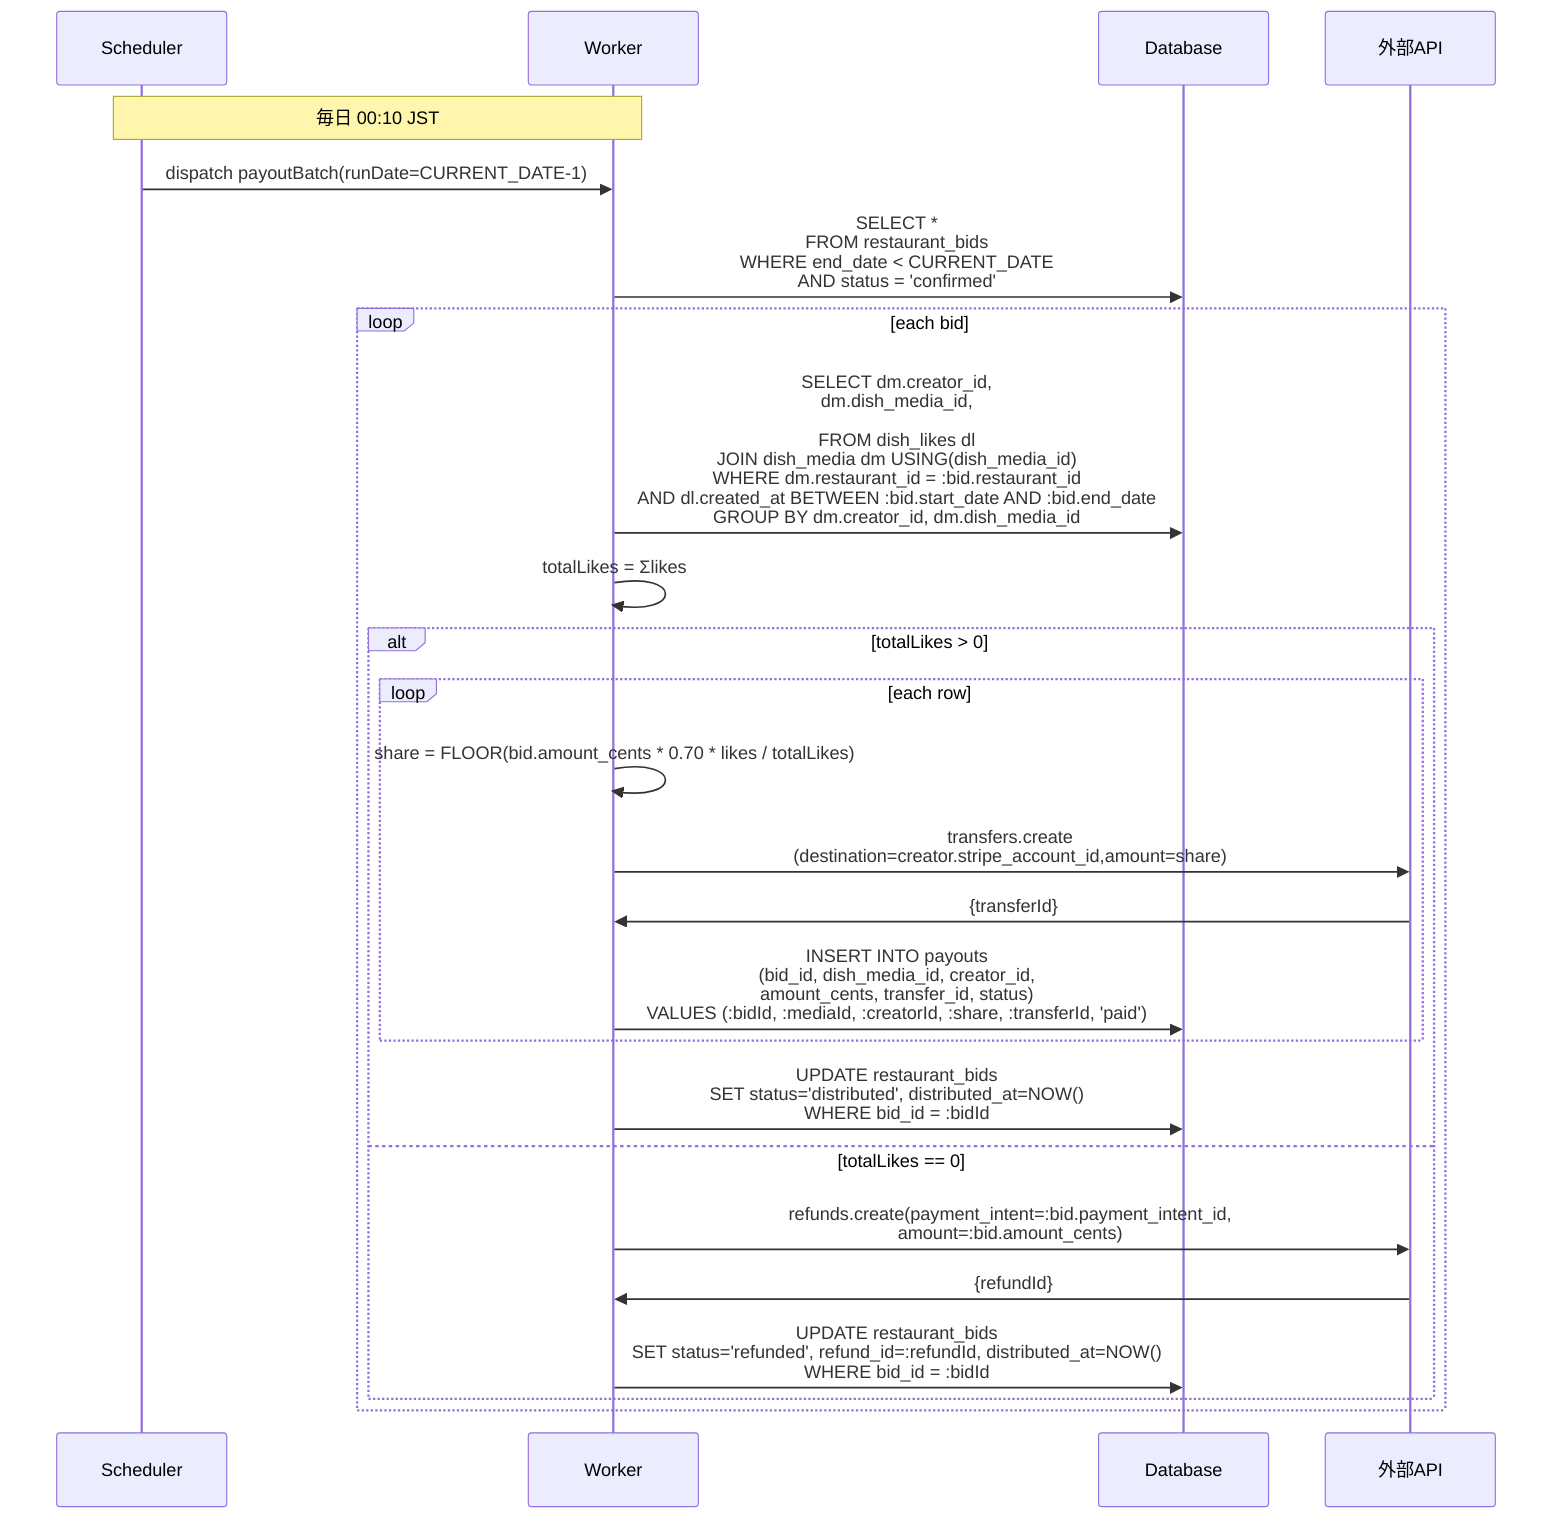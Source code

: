 sequenceDiagram
    %% cron → NestJS queue consumer
    participant Scheduler
    participant Worker
    participant Database
    %% Stripe
    participant ExternalAPI as 外部API
%% ─────────────────────────────────────────────────────────────
    Note over Scheduler,Worker: 毎日 00:10 JST
    Scheduler ->> Worker: dispatch payoutBatch(runDate=CURRENT_DATE-1)

    %% 昨日で終了した Bid を取得
    Worker ->> Database: SELECT *<br>FROM restaurant_bids<br>WHERE end_date  < CURRENT_DATE<br>AND status    = 'confirmed';

    loop each bid
        %% 成績集計（Bid の 30日窓）
        Worker ->> Database: SELECT dm.creator_id,<br>dm.dish_media_id,<br><br>FROM dish_likes  dl<br>JOIN dish_media  dm USING(dish_media_id)<br>WHERE dm.restaurant_id = :bid.restaurant_id<br>AND dl.created_at BETWEEN :bid.start_date AND :bid.end_date<br>GROUP BY dm.creator_id, dm.dish_media_id;

        Worker ->> Worker: totalLikes = Σlikes
        alt totalLikes > 0
            loop each row
                Worker ->> Worker: share = FLOOR(bid.amount_cents * 0.70 * likes / totalLikes)
                Worker ->> ExternalAPI: transfers.create<br>(destination=creator.stripe_account_id,amount=share)
                    ExternalAPI ->> Worker: {transferId}
                Worker ->> Database: INSERT INTO payouts<br>(bid_id, dish_media_id, creator_id,<br>amount_cents, transfer_id, status)<br>VALUES (:bidId, :mediaId, :creatorId, :share, :transferId, 'paid');
            end
            Worker ->> Database: UPDATE restaurant_bids<br>SET status='distributed', distributed_at=NOW()<br>WHERE bid_id = :bidId;
        else totalLikes == 0
            %% 全額返金
            Worker ->> ExternalAPI: refunds.create(payment_intent=:bid.payment_intent_id,<br>amount=:bid.amount_cents)
                ExternalAPI ->> Worker: {refundId}
            Worker ->> Database: UPDATE restaurant_bids<br>SET status='refunded', refund_id=:refundId, distributed_at=NOW()<br>WHERE bid_id = :bidId;
        end
    end
